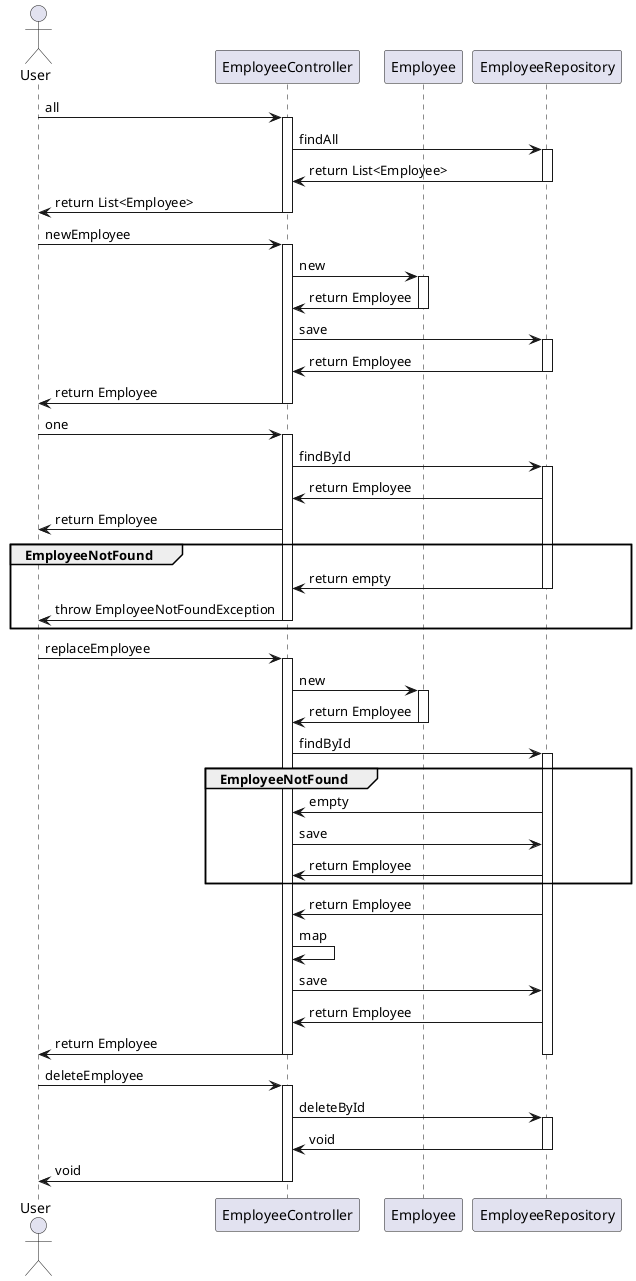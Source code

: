 @startuml
actor User as user
participant EmployeeController as EmpController
participant Employee as emp
participant EmployeeRepository as EmpRepo

user -> EmpController : all
activate EmpController

EmpController -> EmpRepo : findAll
activate EmpRepo
EmpRepo -> EmpController : return List<Employee>
deactivate EmpRepo

EmpController -> user : return List<Employee>
deactivate EmpController



user -> EmpController : newEmployee
activate EmpController

EmpController -> emp : new
activate emp
emp -> EmpController : return Employee
deactivate emp
EmpController -> EmpRepo : save
activate EmpRepo
EmpRepo -> EmpController : return Employee
deactivate EmpRepo

EmpController -> user : return Employee
deactivate EmpController



user -> EmpController : one
activate EmpController

EmpController -> EmpRepo : findById
activate EmpRepo
EmpRepo -> EmpController : return Employee

EmpController -> user : return Employee

group EmployeeNotFound
    EmpRepo -> EmpController : return empty
    deactivate EmpRepo

    EmpController -> user : throw EmployeeNotFoundException
    deactivate EmpController
end



user -> EmpController : replaceEmployee
activate EmpController

EmpController -> emp : new
activate emp
emp -> EmpController : return Employee
deactivate emp

EmpController -> EmpRepo : findById
activate EmpRepo

group EmployeeNotFound
    EmpRepo -> EmpController : empty
    EmpController -> EmpRepo : save
    EmpRepo -> EmpController : return Employee
end

EmpRepo -> EmpController : return Employee

EmpController -> EmpController : map

EmpController -> EmpRepo : save
EmpRepo -> EmpController : return Employee

EmpController -> user : return Employee
deactivate EmpController
deactivate EmpRepo



user -> EmpController : deleteEmployee
activate EmpController
EmpController -> EmpRepo : deleteById
activate EmpRepo
EmpRepo -> EmpController : void
deactivate EmpRepo
EmpController -> user : void
deactivate EmpController

@enduml